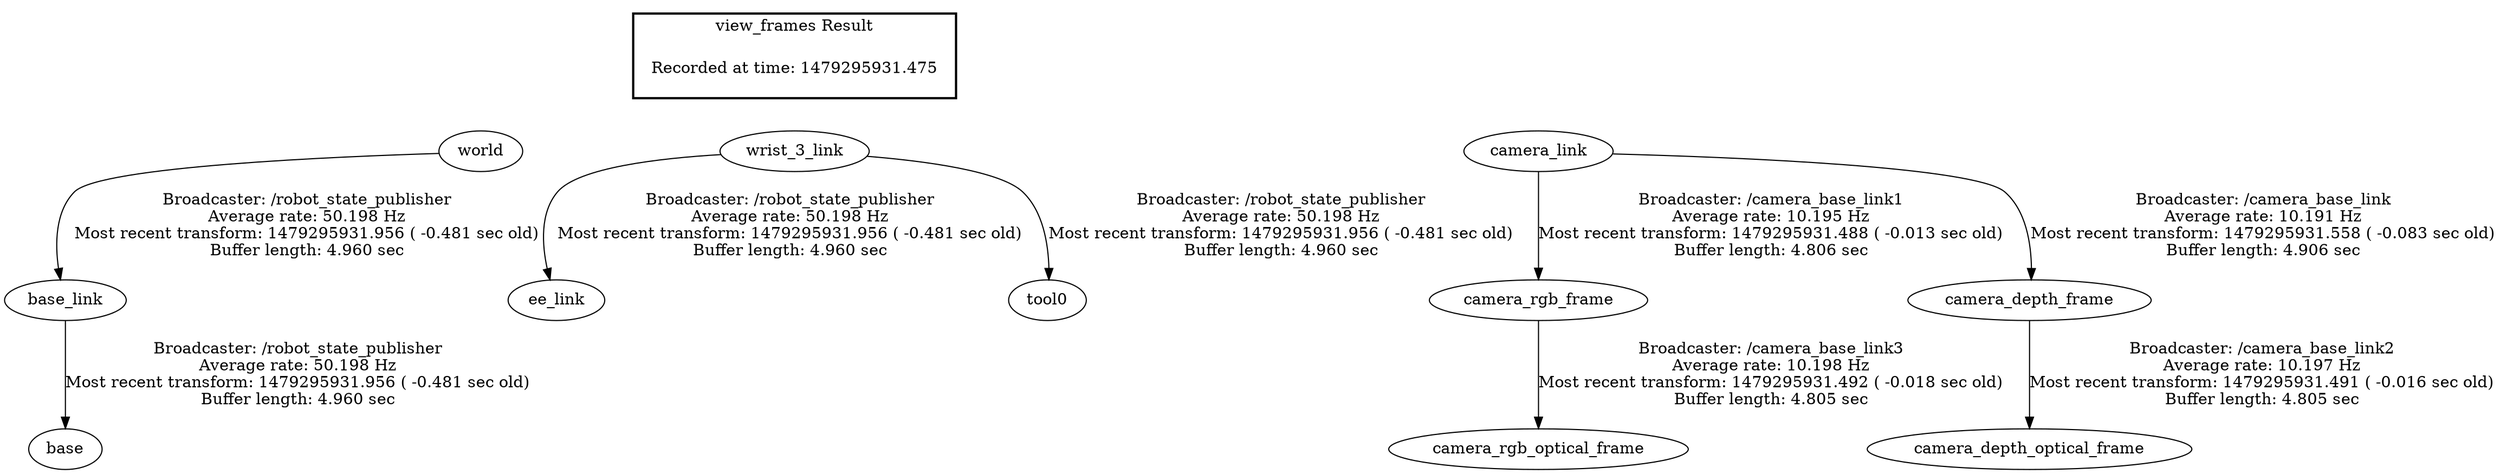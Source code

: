 digraph G {
"base_link" -> "base"[label="Broadcaster: /robot_state_publisher\nAverage rate: 50.198 Hz\nMost recent transform: 1479295931.956 ( -0.481 sec old)\nBuffer length: 4.960 sec\n"];
"world" -> "base_link"[label="Broadcaster: /robot_state_publisher\nAverage rate: 50.198 Hz\nMost recent transform: 1479295931.956 ( -0.481 sec old)\nBuffer length: 4.960 sec\n"];
"wrist_3_link" -> "ee_link"[label="Broadcaster: /robot_state_publisher\nAverage rate: 50.198 Hz\nMost recent transform: 1479295931.956 ( -0.481 sec old)\nBuffer length: 4.960 sec\n"];
"wrist_3_link" -> "tool0"[label="Broadcaster: /robot_state_publisher\nAverage rate: 50.198 Hz\nMost recent transform: 1479295931.956 ( -0.481 sec old)\nBuffer length: 4.960 sec\n"];
"camera_link" -> "camera_rgb_frame"[label="Broadcaster: /camera_base_link1\nAverage rate: 10.195 Hz\nMost recent transform: 1479295931.488 ( -0.013 sec old)\nBuffer length: 4.806 sec\n"];
"camera_depth_frame" -> "camera_depth_optical_frame"[label="Broadcaster: /camera_base_link2\nAverage rate: 10.197 Hz\nMost recent transform: 1479295931.491 ( -0.016 sec old)\nBuffer length: 4.805 sec\n"];
"camera_link" -> "camera_depth_frame"[label="Broadcaster: /camera_base_link\nAverage rate: 10.191 Hz\nMost recent transform: 1479295931.558 ( -0.083 sec old)\nBuffer length: 4.906 sec\n"];
"camera_rgb_frame" -> "camera_rgb_optical_frame"[label="Broadcaster: /camera_base_link3\nAverage rate: 10.198 Hz\nMost recent transform: 1479295931.492 ( -0.018 sec old)\nBuffer length: 4.805 sec\n"];
edge [style=invis];
 subgraph cluster_legend { style=bold; color=black; label ="view_frames Result";
"Recorded at time: 1479295931.475"[ shape=plaintext ] ;
 }->"wrist_3_link";
edge [style=invis];
 subgraph cluster_legend { style=bold; color=black; label ="view_frames Result";
"Recorded at time: 1479295931.475"[ shape=plaintext ] ;
 }->"world";
edge [style=invis];
 subgraph cluster_legend { style=bold; color=black; label ="view_frames Result";
"Recorded at time: 1479295931.475"[ shape=plaintext ] ;
 }->"camera_link";
}